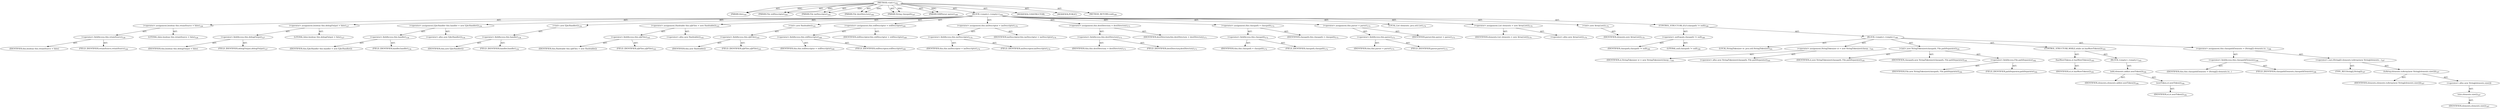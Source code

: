 digraph "&lt;init&gt;" {  
"111669149696" [label = <(METHOD,&lt;init&gt;)<SUB>164</SUB>> ]
"115964117026" [label = <(PARAM,this)<SUB>164</SUB>> ]
"115964117027" [label = <(PARAM,File stdDescriptor)<SUB>164</SUB>> ]
"115964117028" [label = <(PARAM,File iasDescriptor)<SUB>165</SUB>> ]
"115964117029" [label = <(PARAM,File destDirectory)<SUB>166</SUB>> ]
"115964117030" [label = <(PARAM,String classpath)<SUB>167</SUB>> ]
"115964117031" [label = <(PARAM,SAXParser parser)<SUB>168</SUB>> ]
"25769803776" [label = <(BLOCK,&lt;empty&gt;,&lt;empty&gt;)<SUB>164</SUB>> ]
"30064771073" [label = <(&lt;operator&gt;.assignment,boolean this.retainSource = false)<SUB>126</SUB>> ]
"30064771074" [label = <(&lt;operator&gt;.fieldAccess,this.retainSource)<SUB>126</SUB>> ]
"68719476791" [label = <(IDENTIFIER,this,boolean this.retainSource = false)> ]
"55834574848" [label = <(FIELD_IDENTIFIER,retainSource,retainSource)<SUB>126</SUB>> ]
"90194313216" [label = <(LITERAL,false,boolean this.retainSource = false)<SUB>126</SUB>> ]
"30064771075" [label = <(&lt;operator&gt;.assignment,boolean this.debugOutput = false)<SUB>127</SUB>> ]
"30064771076" [label = <(&lt;operator&gt;.fieldAccess,this.debugOutput)<SUB>127</SUB>> ]
"68719476792" [label = <(IDENTIFIER,this,boolean this.debugOutput = false)> ]
"55834574849" [label = <(FIELD_IDENTIFIER,debugOutput,debugOutput)<SUB>127</SUB>> ]
"90194313217" [label = <(LITERAL,false,boolean this.debugOutput = false)<SUB>127</SUB>> ]
"30064771077" [label = <(&lt;operator&gt;.assignment,EjbcHandler this.handler = new EjbcHandler())<SUB>134</SUB>> ]
"30064771078" [label = <(&lt;operator&gt;.fieldAccess,this.handler)<SUB>134</SUB>> ]
"68719476793" [label = <(IDENTIFIER,this,EjbcHandler this.handler = new EjbcHandler())> ]
"55834574850" [label = <(FIELD_IDENTIFIER,handler,handler)<SUB>134</SUB>> ]
"30064771079" [label = <(&lt;operator&gt;.alloc,new EjbcHandler())<SUB>134</SUB>> ]
"30064771080" [label = <(&lt;init&gt;,new EjbcHandler())<SUB>134</SUB>> ]
"30064771081" [label = <(&lt;operator&gt;.fieldAccess,this.handler)<SUB>134</SUB>> ]
"68719476794" [label = <(IDENTIFIER,this,new EjbcHandler())> ]
"55834574851" [label = <(FIELD_IDENTIFIER,handler,handler)<SUB>134</SUB>> ]
"30064771082" [label = <(&lt;operator&gt;.assignment,Hashtable this.ejbFiles = new Hashtable())<SUB>143</SUB>> ]
"30064771083" [label = <(&lt;operator&gt;.fieldAccess,this.ejbFiles)<SUB>143</SUB>> ]
"68719476795" [label = <(IDENTIFIER,this,Hashtable this.ejbFiles = new Hashtable())> ]
"55834574852" [label = <(FIELD_IDENTIFIER,ejbFiles,ejbFiles)<SUB>143</SUB>> ]
"30064771084" [label = <(&lt;operator&gt;.alloc,new Hashtable())<SUB>143</SUB>> ]
"30064771085" [label = <(&lt;init&gt;,new Hashtable())<SUB>143</SUB>> ]
"30064771086" [label = <(&lt;operator&gt;.fieldAccess,this.ejbFiles)<SUB>143</SUB>> ]
"68719476796" [label = <(IDENTIFIER,this,new Hashtable())> ]
"55834574853" [label = <(FIELD_IDENTIFIER,ejbFiles,ejbFiles)<SUB>143</SUB>> ]
"30064771087" [label = <(&lt;operator&gt;.assignment,this.stdDescriptor = stdDescriptor)<SUB>169</SUB>> ]
"30064771088" [label = <(&lt;operator&gt;.fieldAccess,this.stdDescriptor)<SUB>169</SUB>> ]
"68719476786" [label = <(IDENTIFIER,this,this.stdDescriptor = stdDescriptor)<SUB>169</SUB>> ]
"55834574854" [label = <(FIELD_IDENTIFIER,stdDescriptor,stdDescriptor)<SUB>169</SUB>> ]
"68719476797" [label = <(IDENTIFIER,stdDescriptor,this.stdDescriptor = stdDescriptor)<SUB>169</SUB>> ]
"30064771089" [label = <(&lt;operator&gt;.assignment,this.iasDescriptor = iasDescriptor)<SUB>170</SUB>> ]
"30064771090" [label = <(&lt;operator&gt;.fieldAccess,this.iasDescriptor)<SUB>170</SUB>> ]
"68719476787" [label = <(IDENTIFIER,this,this.iasDescriptor = iasDescriptor)<SUB>170</SUB>> ]
"55834574855" [label = <(FIELD_IDENTIFIER,iasDescriptor,iasDescriptor)<SUB>170</SUB>> ]
"68719476798" [label = <(IDENTIFIER,iasDescriptor,this.iasDescriptor = iasDescriptor)<SUB>170</SUB>> ]
"30064771091" [label = <(&lt;operator&gt;.assignment,this.destDirectory = destDirectory)<SUB>171</SUB>> ]
"30064771092" [label = <(&lt;operator&gt;.fieldAccess,this.destDirectory)<SUB>171</SUB>> ]
"68719476788" [label = <(IDENTIFIER,this,this.destDirectory = destDirectory)<SUB>171</SUB>> ]
"55834574856" [label = <(FIELD_IDENTIFIER,destDirectory,destDirectory)<SUB>171</SUB>> ]
"68719476799" [label = <(IDENTIFIER,destDirectory,this.destDirectory = destDirectory)<SUB>171</SUB>> ]
"30064771093" [label = <(&lt;operator&gt;.assignment,this.classpath = classpath)<SUB>172</SUB>> ]
"30064771094" [label = <(&lt;operator&gt;.fieldAccess,this.classpath)<SUB>172</SUB>> ]
"68719476789" [label = <(IDENTIFIER,this,this.classpath = classpath)<SUB>172</SUB>> ]
"55834574857" [label = <(FIELD_IDENTIFIER,classpath,classpath)<SUB>172</SUB>> ]
"68719476800" [label = <(IDENTIFIER,classpath,this.classpath = classpath)<SUB>172</SUB>> ]
"30064771095" [label = <(&lt;operator&gt;.assignment,this.parser = parser)<SUB>173</SUB>> ]
"30064771096" [label = <(&lt;operator&gt;.fieldAccess,this.parser)<SUB>173</SUB>> ]
"68719476790" [label = <(IDENTIFIER,this,this.parser = parser)<SUB>173</SUB>> ]
"55834574858" [label = <(FIELD_IDENTIFIER,parser,parser)<SUB>173</SUB>> ]
"68719476801" [label = <(IDENTIFIER,parser,this.parser = parser)<SUB>173</SUB>> ]
"94489280512" [label = <(LOCAL,List elements: java.util.List)<SUB>179</SUB>> ]
"30064771097" [label = <(&lt;operator&gt;.assignment,List elements = new ArrayList())<SUB>179</SUB>> ]
"68719476802" [label = <(IDENTIFIER,elements,List elements = new ArrayList())<SUB>179</SUB>> ]
"30064771098" [label = <(&lt;operator&gt;.alloc,new ArrayList())<SUB>179</SUB>> ]
"30064771099" [label = <(&lt;init&gt;,new ArrayList())<SUB>179</SUB>> ]
"68719476803" [label = <(IDENTIFIER,elements,new ArrayList())<SUB>179</SUB>> ]
"47244640256" [label = <(CONTROL_STRUCTURE,IF,if (classpath != null))<SUB>180</SUB>> ]
"30064771100" [label = <(&lt;operator&gt;.notEquals,classpath != null)<SUB>180</SUB>> ]
"68719476804" [label = <(IDENTIFIER,classpath,classpath != null)<SUB>180</SUB>> ]
"90194313218" [label = <(LITERAL,null,classpath != null)<SUB>180</SUB>> ]
"25769803777" [label = <(BLOCK,&lt;empty&gt;,&lt;empty&gt;)<SUB>180</SUB>> ]
"94489280513" [label = <(LOCAL,StringTokenizer st: java.util.StringTokenizer)<SUB>181</SUB>> ]
"30064771101" [label = <(&lt;operator&gt;.assignment,StringTokenizer st = new StringTokenizer(classp...)<SUB>181</SUB>> ]
"68719476805" [label = <(IDENTIFIER,st,StringTokenizer st = new StringTokenizer(classp...)<SUB>181</SUB>> ]
"30064771102" [label = <(&lt;operator&gt;.alloc,new StringTokenizer(classpath, File.pathSeparator))<SUB>181</SUB>> ]
"30064771103" [label = <(&lt;init&gt;,new StringTokenizer(classpath, File.pathSeparator))<SUB>181</SUB>> ]
"68719476806" [label = <(IDENTIFIER,st,new StringTokenizer(classpath, File.pathSeparator))<SUB>181</SUB>> ]
"68719476807" [label = <(IDENTIFIER,classpath,new StringTokenizer(classpath, File.pathSeparator))<SUB>181</SUB>> ]
"30064771104" [label = <(&lt;operator&gt;.fieldAccess,File.pathSeparator)<SUB>182</SUB>> ]
"68719476808" [label = <(IDENTIFIER,File,new StringTokenizer(classpath, File.pathSeparator))<SUB>182</SUB>> ]
"55834574859" [label = <(FIELD_IDENTIFIER,pathSeparator,pathSeparator)<SUB>182</SUB>> ]
"47244640257" [label = <(CONTROL_STRUCTURE,WHILE,while (st.hasMoreTokens()))<SUB>183</SUB>> ]
"30064771105" [label = <(hasMoreTokens,st.hasMoreTokens())<SUB>183</SUB>> ]
"68719476809" [label = <(IDENTIFIER,st,st.hasMoreTokens())<SUB>183</SUB>> ]
"25769803778" [label = <(BLOCK,&lt;empty&gt;,&lt;empty&gt;)<SUB>183</SUB>> ]
"30064771106" [label = <(add,elements.add(st.nextToken()))<SUB>184</SUB>> ]
"68719476810" [label = <(IDENTIFIER,elements,elements.add(st.nextToken()))<SUB>184</SUB>> ]
"30064771107" [label = <(nextToken,st.nextToken())<SUB>184</SUB>> ]
"68719476811" [label = <(IDENTIFIER,st,st.nextToken())<SUB>184</SUB>> ]
"30064771108" [label = <(&lt;operator&gt;.assignment,this.classpathElements = (String[]) elements.to...)<SUB>186</SUB>> ]
"30064771109" [label = <(&lt;operator&gt;.fieldAccess,this.classpathElements)<SUB>186</SUB>> ]
"68719476812" [label = <(IDENTIFIER,this,this.classpathElements = (String[]) elements.to...)> ]
"55834574860" [label = <(FIELD_IDENTIFIER,classpathElements,classpathElements)<SUB>186</SUB>> ]
"30064771110" [label = <(&lt;operator&gt;.cast,(String[]) elements.toArray(new String[elements...)<SUB>187</SUB>> ]
"180388626432" [label = <(TYPE_REF,String[],String[])<SUB>187</SUB>> ]
"30064771111" [label = <(toArray,elements.toArray(new String[elements.size()]))<SUB>187</SUB>> ]
"68719476813" [label = <(IDENTIFIER,elements,elements.toArray(new String[elements.size()]))<SUB>187</SUB>> ]
"30064771112" [label = <(&lt;operator&gt;.alloc,new String[elements.size()])> ]
"30064771113" [label = <(size,elements.size())<SUB>187</SUB>> ]
"68719476814" [label = <(IDENTIFIER,elements,elements.size())<SUB>187</SUB>> ]
"133143986194" [label = <(MODIFIER,CONSTRUCTOR)> ]
"133143986195" [label = <(MODIFIER,PUBLIC)> ]
"128849018880" [label = <(METHOD_RETURN,void)<SUB>189</SUB>> ]
  "111669149696" -> "115964117026"  [ label = "AST: "] 
  "111669149696" -> "115964117027"  [ label = "AST: "] 
  "111669149696" -> "115964117028"  [ label = "AST: "] 
  "111669149696" -> "115964117029"  [ label = "AST: "] 
  "111669149696" -> "115964117030"  [ label = "AST: "] 
  "111669149696" -> "115964117031"  [ label = "AST: "] 
  "111669149696" -> "25769803776"  [ label = "AST: "] 
  "111669149696" -> "133143986194"  [ label = "AST: "] 
  "111669149696" -> "133143986195"  [ label = "AST: "] 
  "111669149696" -> "128849018880"  [ label = "AST: "] 
  "25769803776" -> "30064771073"  [ label = "AST: "] 
  "25769803776" -> "30064771075"  [ label = "AST: "] 
  "25769803776" -> "30064771077"  [ label = "AST: "] 
  "25769803776" -> "30064771080"  [ label = "AST: "] 
  "25769803776" -> "30064771082"  [ label = "AST: "] 
  "25769803776" -> "30064771085"  [ label = "AST: "] 
  "25769803776" -> "30064771087"  [ label = "AST: "] 
  "25769803776" -> "30064771089"  [ label = "AST: "] 
  "25769803776" -> "30064771091"  [ label = "AST: "] 
  "25769803776" -> "30064771093"  [ label = "AST: "] 
  "25769803776" -> "30064771095"  [ label = "AST: "] 
  "25769803776" -> "94489280512"  [ label = "AST: "] 
  "25769803776" -> "30064771097"  [ label = "AST: "] 
  "25769803776" -> "30064771099"  [ label = "AST: "] 
  "25769803776" -> "47244640256"  [ label = "AST: "] 
  "30064771073" -> "30064771074"  [ label = "AST: "] 
  "30064771073" -> "90194313216"  [ label = "AST: "] 
  "30064771074" -> "68719476791"  [ label = "AST: "] 
  "30064771074" -> "55834574848"  [ label = "AST: "] 
  "30064771075" -> "30064771076"  [ label = "AST: "] 
  "30064771075" -> "90194313217"  [ label = "AST: "] 
  "30064771076" -> "68719476792"  [ label = "AST: "] 
  "30064771076" -> "55834574849"  [ label = "AST: "] 
  "30064771077" -> "30064771078"  [ label = "AST: "] 
  "30064771077" -> "30064771079"  [ label = "AST: "] 
  "30064771078" -> "68719476793"  [ label = "AST: "] 
  "30064771078" -> "55834574850"  [ label = "AST: "] 
  "30064771080" -> "30064771081"  [ label = "AST: "] 
  "30064771081" -> "68719476794"  [ label = "AST: "] 
  "30064771081" -> "55834574851"  [ label = "AST: "] 
  "30064771082" -> "30064771083"  [ label = "AST: "] 
  "30064771082" -> "30064771084"  [ label = "AST: "] 
  "30064771083" -> "68719476795"  [ label = "AST: "] 
  "30064771083" -> "55834574852"  [ label = "AST: "] 
  "30064771085" -> "30064771086"  [ label = "AST: "] 
  "30064771086" -> "68719476796"  [ label = "AST: "] 
  "30064771086" -> "55834574853"  [ label = "AST: "] 
  "30064771087" -> "30064771088"  [ label = "AST: "] 
  "30064771087" -> "68719476797"  [ label = "AST: "] 
  "30064771088" -> "68719476786"  [ label = "AST: "] 
  "30064771088" -> "55834574854"  [ label = "AST: "] 
  "30064771089" -> "30064771090"  [ label = "AST: "] 
  "30064771089" -> "68719476798"  [ label = "AST: "] 
  "30064771090" -> "68719476787"  [ label = "AST: "] 
  "30064771090" -> "55834574855"  [ label = "AST: "] 
  "30064771091" -> "30064771092"  [ label = "AST: "] 
  "30064771091" -> "68719476799"  [ label = "AST: "] 
  "30064771092" -> "68719476788"  [ label = "AST: "] 
  "30064771092" -> "55834574856"  [ label = "AST: "] 
  "30064771093" -> "30064771094"  [ label = "AST: "] 
  "30064771093" -> "68719476800"  [ label = "AST: "] 
  "30064771094" -> "68719476789"  [ label = "AST: "] 
  "30064771094" -> "55834574857"  [ label = "AST: "] 
  "30064771095" -> "30064771096"  [ label = "AST: "] 
  "30064771095" -> "68719476801"  [ label = "AST: "] 
  "30064771096" -> "68719476790"  [ label = "AST: "] 
  "30064771096" -> "55834574858"  [ label = "AST: "] 
  "30064771097" -> "68719476802"  [ label = "AST: "] 
  "30064771097" -> "30064771098"  [ label = "AST: "] 
  "30064771099" -> "68719476803"  [ label = "AST: "] 
  "47244640256" -> "30064771100"  [ label = "AST: "] 
  "47244640256" -> "25769803777"  [ label = "AST: "] 
  "30064771100" -> "68719476804"  [ label = "AST: "] 
  "30064771100" -> "90194313218"  [ label = "AST: "] 
  "25769803777" -> "94489280513"  [ label = "AST: "] 
  "25769803777" -> "30064771101"  [ label = "AST: "] 
  "25769803777" -> "30064771103"  [ label = "AST: "] 
  "25769803777" -> "47244640257"  [ label = "AST: "] 
  "25769803777" -> "30064771108"  [ label = "AST: "] 
  "30064771101" -> "68719476805"  [ label = "AST: "] 
  "30064771101" -> "30064771102"  [ label = "AST: "] 
  "30064771103" -> "68719476806"  [ label = "AST: "] 
  "30064771103" -> "68719476807"  [ label = "AST: "] 
  "30064771103" -> "30064771104"  [ label = "AST: "] 
  "30064771104" -> "68719476808"  [ label = "AST: "] 
  "30064771104" -> "55834574859"  [ label = "AST: "] 
  "47244640257" -> "30064771105"  [ label = "AST: "] 
  "47244640257" -> "25769803778"  [ label = "AST: "] 
  "30064771105" -> "68719476809"  [ label = "AST: "] 
  "25769803778" -> "30064771106"  [ label = "AST: "] 
  "30064771106" -> "68719476810"  [ label = "AST: "] 
  "30064771106" -> "30064771107"  [ label = "AST: "] 
  "30064771107" -> "68719476811"  [ label = "AST: "] 
  "30064771108" -> "30064771109"  [ label = "AST: "] 
  "30064771108" -> "30064771110"  [ label = "AST: "] 
  "30064771109" -> "68719476812"  [ label = "AST: "] 
  "30064771109" -> "55834574860"  [ label = "AST: "] 
  "30064771110" -> "180388626432"  [ label = "AST: "] 
  "30064771110" -> "30064771111"  [ label = "AST: "] 
  "30064771111" -> "68719476813"  [ label = "AST: "] 
  "30064771111" -> "30064771112"  [ label = "AST: "] 
  "30064771112" -> "30064771113"  [ label = "AST: "] 
  "30064771113" -> "68719476814"  [ label = "AST: "] 
  "111669149696" -> "115964117026"  [ label = "DDG: "] 
  "111669149696" -> "115964117027"  [ label = "DDG: "] 
  "111669149696" -> "115964117028"  [ label = "DDG: "] 
  "111669149696" -> "115964117029"  [ label = "DDG: "] 
  "111669149696" -> "115964117030"  [ label = "DDG: "] 
  "111669149696" -> "115964117031"  [ label = "DDG: "] 
}
